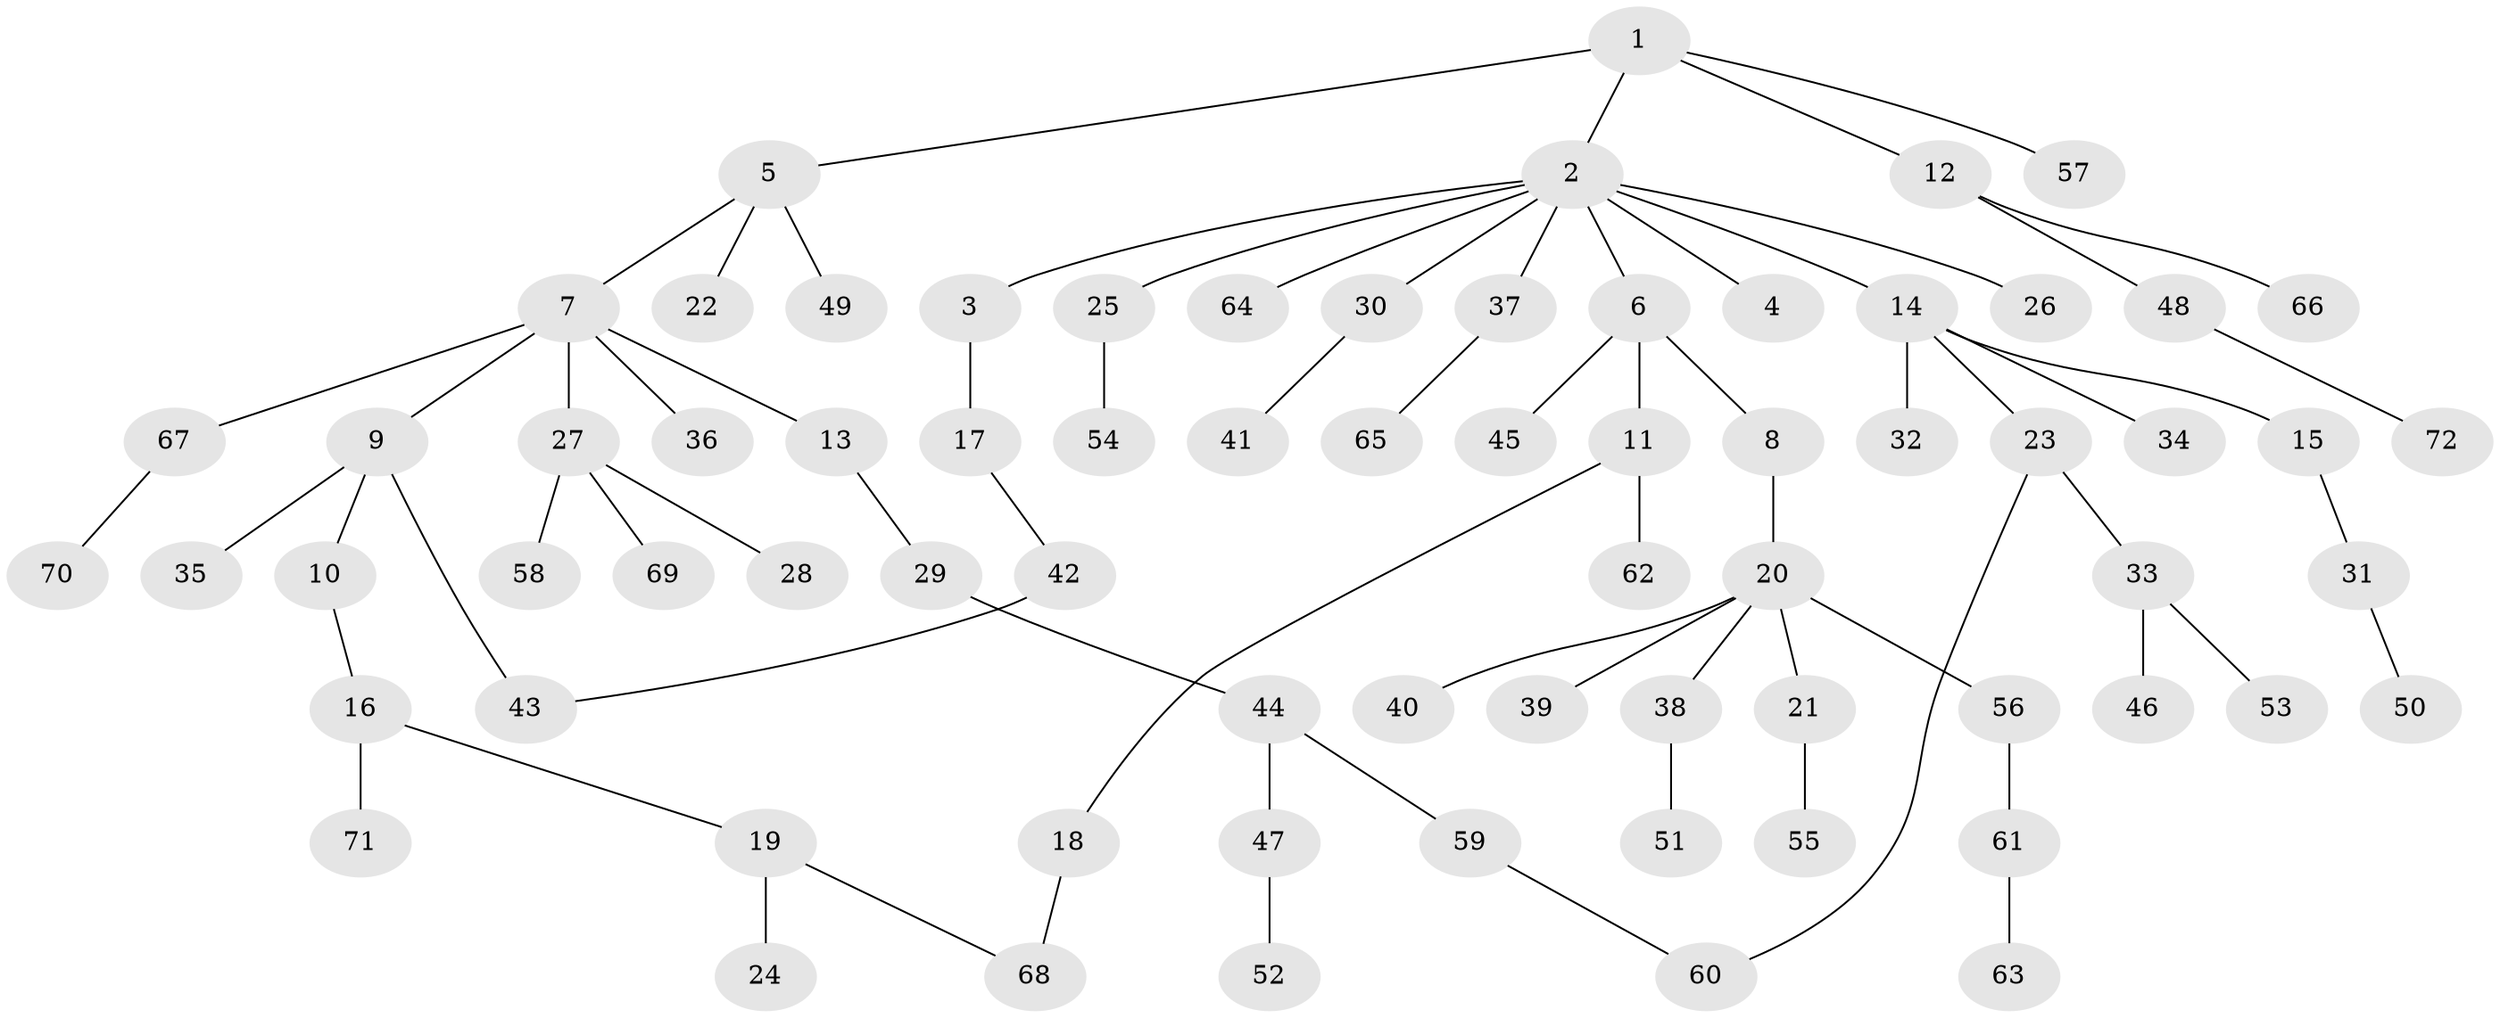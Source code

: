 // Generated by graph-tools (version 1.1) at 2025/01/03/09/25 03:01:10]
// undirected, 72 vertices, 74 edges
graph export_dot {
graph [start="1"]
  node [color=gray90,style=filled];
  1;
  2;
  3;
  4;
  5;
  6;
  7;
  8;
  9;
  10;
  11;
  12;
  13;
  14;
  15;
  16;
  17;
  18;
  19;
  20;
  21;
  22;
  23;
  24;
  25;
  26;
  27;
  28;
  29;
  30;
  31;
  32;
  33;
  34;
  35;
  36;
  37;
  38;
  39;
  40;
  41;
  42;
  43;
  44;
  45;
  46;
  47;
  48;
  49;
  50;
  51;
  52;
  53;
  54;
  55;
  56;
  57;
  58;
  59;
  60;
  61;
  62;
  63;
  64;
  65;
  66;
  67;
  68;
  69;
  70;
  71;
  72;
  1 -- 2;
  1 -- 5;
  1 -- 12;
  1 -- 57;
  2 -- 3;
  2 -- 4;
  2 -- 6;
  2 -- 14;
  2 -- 25;
  2 -- 26;
  2 -- 30;
  2 -- 37;
  2 -- 64;
  3 -- 17;
  5 -- 7;
  5 -- 22;
  5 -- 49;
  6 -- 8;
  6 -- 11;
  6 -- 45;
  7 -- 9;
  7 -- 13;
  7 -- 27;
  7 -- 36;
  7 -- 67;
  8 -- 20;
  9 -- 10;
  9 -- 35;
  9 -- 43;
  10 -- 16;
  11 -- 18;
  11 -- 62;
  12 -- 48;
  12 -- 66;
  13 -- 29;
  14 -- 15;
  14 -- 23;
  14 -- 32;
  14 -- 34;
  15 -- 31;
  16 -- 19;
  16 -- 71;
  17 -- 42;
  18 -- 68;
  19 -- 24;
  19 -- 68;
  20 -- 21;
  20 -- 38;
  20 -- 39;
  20 -- 40;
  20 -- 56;
  21 -- 55;
  23 -- 33;
  23 -- 60;
  25 -- 54;
  27 -- 28;
  27 -- 58;
  27 -- 69;
  29 -- 44;
  30 -- 41;
  31 -- 50;
  33 -- 46;
  33 -- 53;
  37 -- 65;
  38 -- 51;
  42 -- 43;
  44 -- 47;
  44 -- 59;
  47 -- 52;
  48 -- 72;
  56 -- 61;
  59 -- 60;
  61 -- 63;
  67 -- 70;
}
